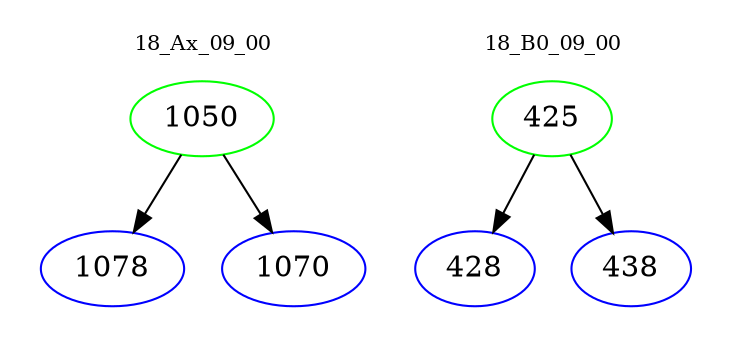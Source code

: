 digraph{
subgraph cluster_0 {
color = white
label = "18_Ax_09_00";
fontsize=10;
T0_1050 [label="1050", color="green"]
T0_1050 -> T0_1078 [color="black"]
T0_1078 [label="1078", color="blue"]
T0_1050 -> T0_1070 [color="black"]
T0_1070 [label="1070", color="blue"]
}
subgraph cluster_1 {
color = white
label = "18_B0_09_00";
fontsize=10;
T1_425 [label="425", color="green"]
T1_425 -> T1_428 [color="black"]
T1_428 [label="428", color="blue"]
T1_425 -> T1_438 [color="black"]
T1_438 [label="438", color="blue"]
}
}
